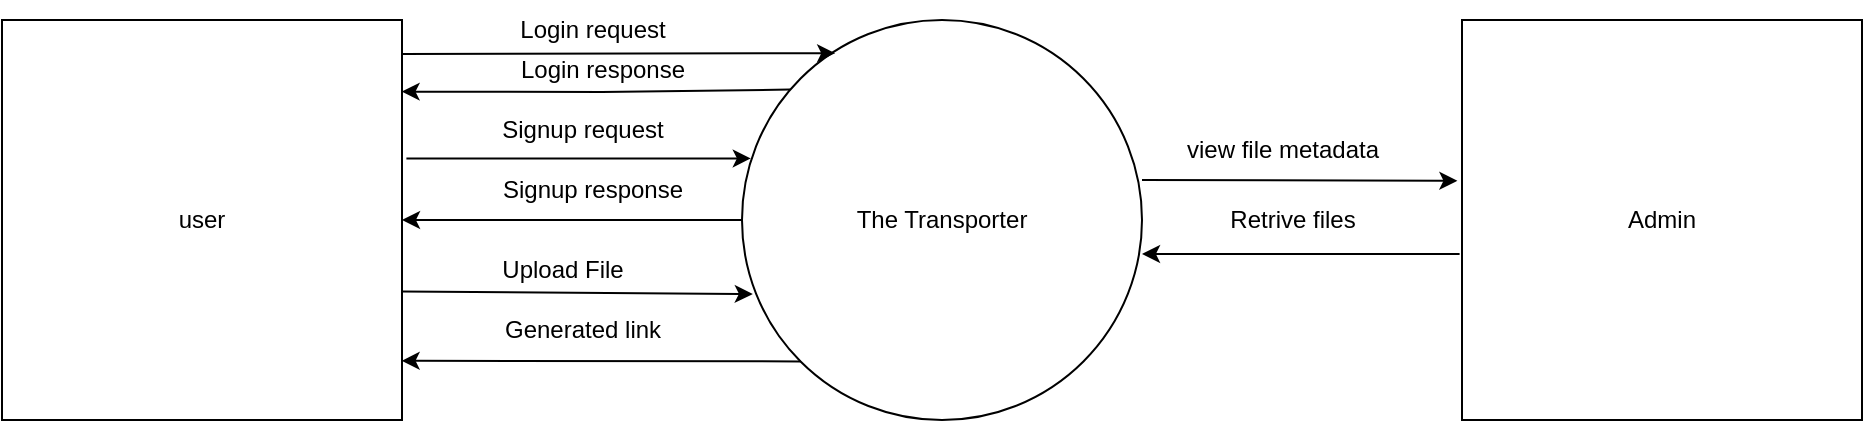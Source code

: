 <mxfile version="28.0.7">
  <diagram name="Page-1" id="PFb__4JtDoV_QX1OblpZ">
    <mxGraphModel dx="1084" dy="743" grid="1" gridSize="10" guides="1" tooltips="1" connect="1" arrows="1" fold="1" page="1" pageScale="1" pageWidth="850" pageHeight="1100" math="0" shadow="0" adaptiveColors="none">
      <root>
        <mxCell id="0" />
        <mxCell id="1" parent="0" />
        <mxCell id="tw96S8PIWbqsb8BUTVGT-3" value="The Transporter" style="ellipse;whiteSpace=wrap;html=1;aspect=fixed;" parent="1" vertex="1">
          <mxGeometry x="410" y="200" width="200" height="200" as="geometry" />
        </mxCell>
        <mxCell id="x-VR_CXFXEozURfhH9ks-1" value="user" style="whiteSpace=wrap;html=1;aspect=fixed;" parent="1" vertex="1">
          <mxGeometry x="40" y="200" width="200" height="200" as="geometry" />
        </mxCell>
        <mxCell id="x-VR_CXFXEozURfhH9ks-2" value="Admin" style="whiteSpace=wrap;html=1;aspect=fixed;" parent="1" vertex="1">
          <mxGeometry x="770" y="200" width="200" height="200" as="geometry" />
        </mxCell>
        <mxCell id="YZSK7R1u2EPZjKXsCUIQ-5" value="" style="endArrow=classic;html=1;rounded=0;entryX=0.233;entryY=0.083;entryDx=0;entryDy=0;entryPerimeter=0;" edge="1" parent="1" target="tw96S8PIWbqsb8BUTVGT-3">
          <mxGeometry width="50" height="50" relative="1" as="geometry">
            <mxPoint x="240" y="217" as="sourcePoint" />
            <mxPoint x="480" y="400" as="targetPoint" />
          </mxGeometry>
        </mxCell>
        <mxCell id="YZSK7R1u2EPZjKXsCUIQ-6" value="" style="endArrow=classic;html=1;rounded=0;entryX=0.999;entryY=0.179;entryDx=0;entryDy=0;exitX=0.12;exitY=0.174;exitDx=0;exitDy=0;entryPerimeter=0;exitPerimeter=0;" edge="1" parent="1" source="tw96S8PIWbqsb8BUTVGT-3" target="x-VR_CXFXEozURfhH9ks-1">
          <mxGeometry width="50" height="50" relative="1" as="geometry">
            <mxPoint x="430" y="360" as="sourcePoint" />
            <mxPoint x="480" y="310" as="targetPoint" />
            <Array as="points">
              <mxPoint x="340" y="236" />
            </Array>
          </mxGeometry>
        </mxCell>
        <mxCell id="YZSK7R1u2EPZjKXsCUIQ-7" value="Login request" style="text;html=1;align=center;verticalAlign=middle;resizable=0;points=[];autosize=1;strokeColor=none;fillColor=none;" vertex="1" parent="1">
          <mxGeometry x="285" y="190" width="100" height="30" as="geometry" />
        </mxCell>
        <mxCell id="YZSK7R1u2EPZjKXsCUIQ-8" value="Login response" style="text;html=1;align=center;verticalAlign=middle;resizable=0;points=[];autosize=1;strokeColor=none;fillColor=none;" vertex="1" parent="1">
          <mxGeometry x="285" y="210" width="110" height="30" as="geometry" />
        </mxCell>
        <mxCell id="YZSK7R1u2EPZjKXsCUIQ-10" value="" style="endArrow=classic;html=1;rounded=0;entryX=0.027;entryY=0.685;entryDx=0;entryDy=0;entryPerimeter=0;exitX=0.999;exitY=0.679;exitDx=0;exitDy=0;exitPerimeter=0;" edge="1" parent="1" source="x-VR_CXFXEozURfhH9ks-1" target="tw96S8PIWbqsb8BUTVGT-3">
          <mxGeometry width="50" height="50" relative="1" as="geometry">
            <mxPoint x="240" y="319" as="sourcePoint" />
            <mxPoint x="480" y="470" as="targetPoint" />
            <Array as="points" />
          </mxGeometry>
        </mxCell>
        <mxCell id="YZSK7R1u2EPZjKXsCUIQ-11" value="Upload File" style="text;html=1;align=center;verticalAlign=middle;resizable=0;points=[];autosize=1;strokeColor=none;fillColor=none;" vertex="1" parent="1">
          <mxGeometry x="280" y="310" width="80" height="30" as="geometry" />
        </mxCell>
        <mxCell id="YZSK7R1u2EPZjKXsCUIQ-14" value="" style="endArrow=classic;html=1;rounded=0;exitX=1.011;exitY=0.346;exitDx=0;exitDy=0;exitPerimeter=0;entryX=0.022;entryY=0.346;entryDx=0;entryDy=0;entryPerimeter=0;" edge="1" parent="1" source="x-VR_CXFXEozURfhH9ks-1" target="tw96S8PIWbqsb8BUTVGT-3">
          <mxGeometry width="50" height="50" relative="1" as="geometry">
            <mxPoint x="430" y="520" as="sourcePoint" />
            <mxPoint x="480" y="470" as="targetPoint" />
          </mxGeometry>
        </mxCell>
        <mxCell id="YZSK7R1u2EPZjKXsCUIQ-15" value="Signup request" style="text;html=1;align=center;verticalAlign=middle;resizable=0;points=[];autosize=1;strokeColor=none;fillColor=none;" vertex="1" parent="1">
          <mxGeometry x="280" y="240" width="100" height="30" as="geometry" />
        </mxCell>
        <mxCell id="YZSK7R1u2EPZjKXsCUIQ-18" value="" style="endArrow=classic;html=1;rounded=0;exitX=0;exitY=1;exitDx=0;exitDy=0;entryX=0.999;entryY=0.852;entryDx=0;entryDy=0;entryPerimeter=0;" edge="1" parent="1" source="tw96S8PIWbqsb8BUTVGT-3" target="x-VR_CXFXEozURfhH9ks-1">
          <mxGeometry width="50" height="50" relative="1" as="geometry">
            <mxPoint x="240" y="350" as="sourcePoint" />
            <mxPoint x="240" y="380" as="targetPoint" />
            <Array as="points" />
          </mxGeometry>
        </mxCell>
        <mxCell id="YZSK7R1u2EPZjKXsCUIQ-19" value="Generated link" style="text;html=1;align=center;verticalAlign=middle;resizable=0;points=[];autosize=1;strokeColor=none;fillColor=none;" vertex="1" parent="1">
          <mxGeometry x="280" y="340" width="100" height="30" as="geometry" />
        </mxCell>
        <mxCell id="YZSK7R1u2EPZjKXsCUIQ-21" value="" style="endArrow=classic;html=1;rounded=0;exitX=0;exitY=0.5;exitDx=0;exitDy=0;entryX=1;entryY=0.5;entryDx=0;entryDy=0;" edge="1" parent="1" source="tw96S8PIWbqsb8BUTVGT-3" target="x-VR_CXFXEozURfhH9ks-1">
          <mxGeometry width="50" height="50" relative="1" as="geometry">
            <mxPoint x="449" y="381" as="sourcePoint" />
            <mxPoint x="250" y="380" as="targetPoint" />
            <Array as="points" />
          </mxGeometry>
        </mxCell>
        <mxCell id="YZSK7R1u2EPZjKXsCUIQ-22" value="Signup response" style="text;html=1;align=center;verticalAlign=middle;resizable=0;points=[];autosize=1;strokeColor=none;fillColor=none;" vertex="1" parent="1">
          <mxGeometry x="280" y="270" width="110" height="30" as="geometry" />
        </mxCell>
        <mxCell id="YZSK7R1u2EPZjKXsCUIQ-23" value="" style="endArrow=classic;html=1;rounded=0;entryX=-0.023;entryY=0.202;entryDx=0;entryDy=0;entryPerimeter=0;" edge="1" parent="1">
          <mxGeometry width="50" height="50" relative="1" as="geometry">
            <mxPoint x="610" y="280" as="sourcePoint" />
            <mxPoint x="767.7" y="280.4" as="targetPoint" />
          </mxGeometry>
        </mxCell>
        <mxCell id="YZSK7R1u2EPZjKXsCUIQ-24" value="" style="endArrow=classic;html=1;rounded=0;exitX=-0.006;exitY=0.585;exitDx=0;exitDy=0;exitPerimeter=0;" edge="1" parent="1" source="x-VR_CXFXEozURfhH9ks-2">
          <mxGeometry width="50" height="50" relative="1" as="geometry">
            <mxPoint x="430" y="520" as="sourcePoint" />
            <mxPoint x="610" y="317" as="targetPoint" />
          </mxGeometry>
        </mxCell>
        <mxCell id="YZSK7R1u2EPZjKXsCUIQ-25" value="view file metadata" style="text;html=1;align=center;verticalAlign=middle;resizable=0;points=[];autosize=1;strokeColor=none;fillColor=none;" vertex="1" parent="1">
          <mxGeometry x="620" y="250" width="120" height="30" as="geometry" />
        </mxCell>
        <mxCell id="YZSK7R1u2EPZjKXsCUIQ-26" value="Retrive files" style="text;html=1;align=center;verticalAlign=middle;resizable=0;points=[];autosize=1;strokeColor=none;fillColor=none;" vertex="1" parent="1">
          <mxGeometry x="640" y="285" width="90" height="30" as="geometry" />
        </mxCell>
      </root>
    </mxGraphModel>
  </diagram>
</mxfile>
